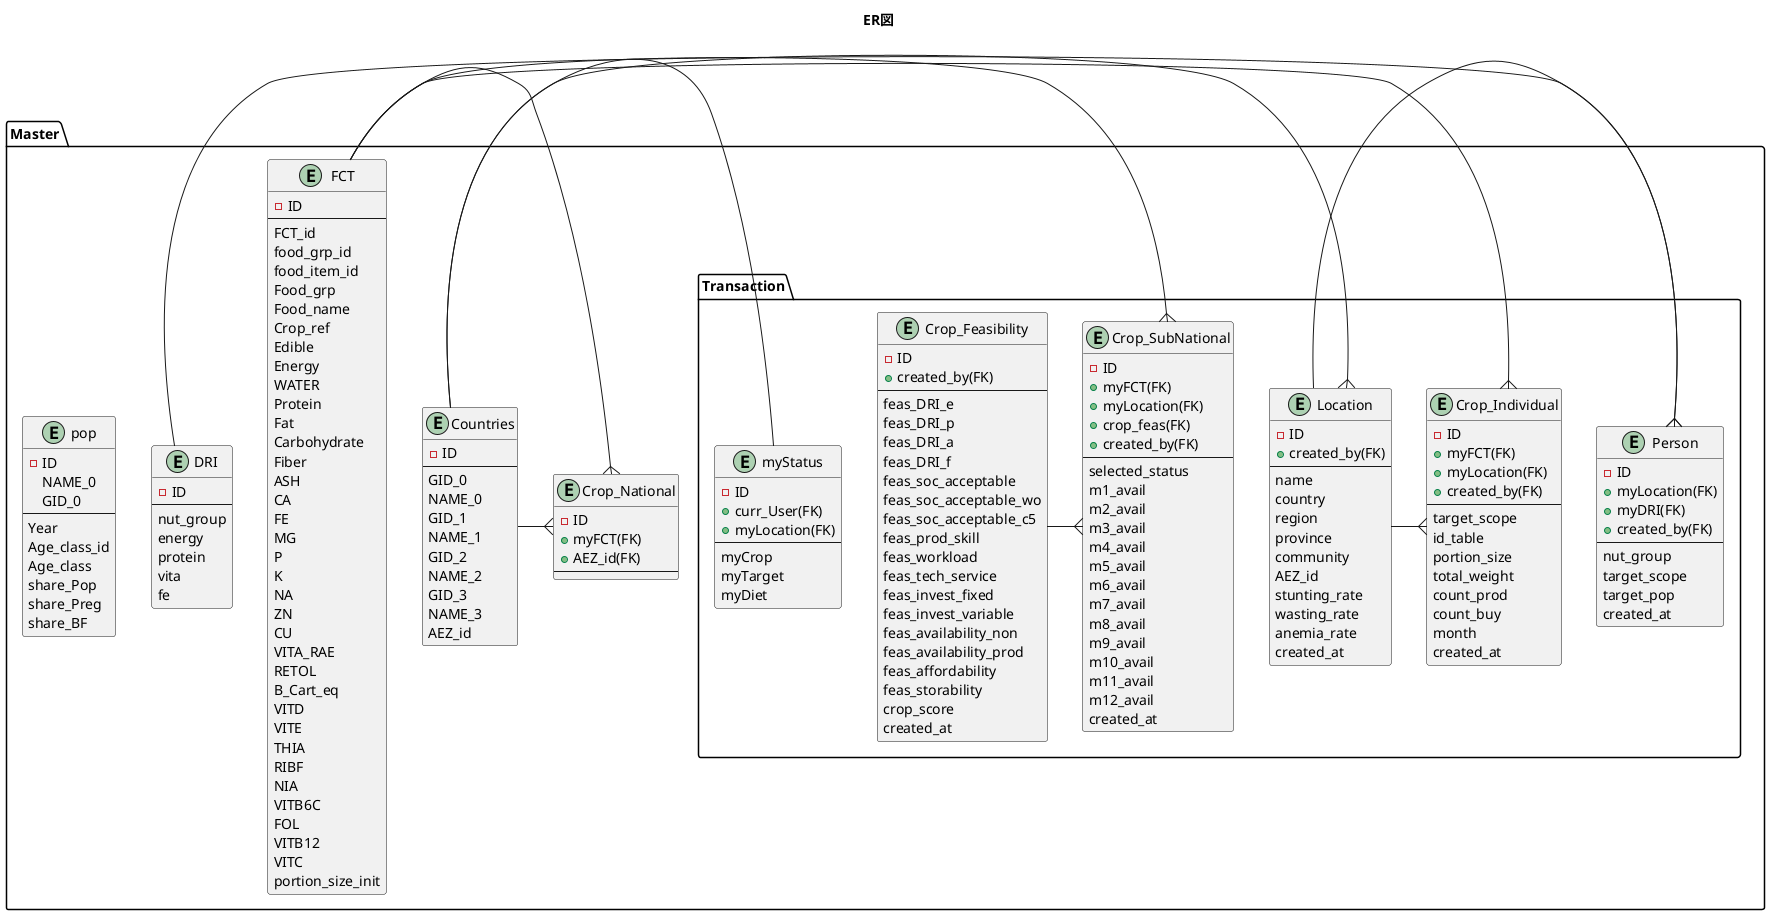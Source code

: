 @startuml
title ER図
package "Master" {
  entity FCT {
    - ID
--
      FCT_id
      food_grp_id
      food_item_id
      Food_grp
      Food_name
      Crop_ref
      Edible
      Energy
      WATER
      Protein
      Fat
      Carbohydrate
      Fiber
      ASH
      CA
      FE
      MG
      P
      K
      NA
      ZN
      CU
      VITA_RAE
      RETOL
      B_Cart_eq
      VITD
      VITE
      THIA
      RIBF
      NIA
      VITB6C
      FOL
      VITB12
      VITC
      portion_size_init
  }
  entity Countries {
    - ID
--
      GID_0
      NAME_0
      GID_1
      NAME_1
      GID_2
      NAME_2
      GID_3
      NAME_3
      AEZ_id
  }
  entity DRI {
    - ID
--
      nut_group
      energy
      protein
      vita
      fe
    }
  entity Crop_National {
    - ID
    + myFCT(FK)
    + AEZ_id(FK)
--
    }
  entity pop {
    -ID
    NAME_0
    GID_0
--
    Year
    Age_class_id
    Age_class
    share_Pop
    share_Preg
    share_BF
  }

package "Transaction" {
  entity Crop_Feasibility {
    - ID
    + created_by(FK)
--
      feas_DRI_e
      feas_DRI_p
      feas_DRI_a
      feas_DRI_f
      feas_soc_acceptable
      feas_soc_acceptable_wo
      feas_soc_acceptable_c5
      feas_prod_skill
      feas_workload
      feas_tech_service
      feas_invest_fixed
      feas_invest_variable
      feas_availability_non
      feas_availability_prod
      feas_affordability
      feas_storability
      crop_score
      created_at
    }
  entity Person {
    - ID
    + myLocation(FK)
    + myDRI(FK)
    + created_by(FK)
--
      nut_group
      target_scope
      target_pop
      created_at
    }
  entity Location {
      - ID
      + created_by(FK)
  --
        name
        country
        region
        province
        community
        AEZ_id
        stunting_rate
        wasting_rate
        anemia_rate
        created_at
    }
  entity Crop_SubNational {
    - ID
    + myFCT(FK)
    + myLocation(FK)
    + crop_feas(FK)
    + created_by(FK)
--
      selected_status
      m1_avail
      m2_avail
      m3_avail
      m4_avail
      m5_avail
      m6_avail
      m7_avail
      m8_avail
      m9_avail
      m10_avail
      m11_avail
      m12_avail
      created_at
    }
  entity Crop_Individual {
    - ID
    + myFCT(FK)
    + myLocation(FK)
    + created_by(FK)
--
      target_scope
      id_table
      portion_size
      total_weight
      count_prod
      count_buy
      month
      created_at
    }
  entity myStatus{
    - ID
    + curr_User(FK)
    + myLocation(FK)
--
      myCrop
      myTarget
      myDiet
    }

}
Countries -{ Location
Location -{ Person
Countries -{ Crop_National
FCT -{ Crop_National
FCT -{ Crop_SubNational
FCT -{ Crop_Individual
Crop_Feasibility -{ Crop_SubNational
DRI -{ Person
Location -{ Crop_Individual
myStatus -- Countries

/'
------ :1
----|| :1 and only 1
----o| :0 or 1
-----{ :many
----|{ :1 or more
----o{ :0 or many
'/
@enduml
